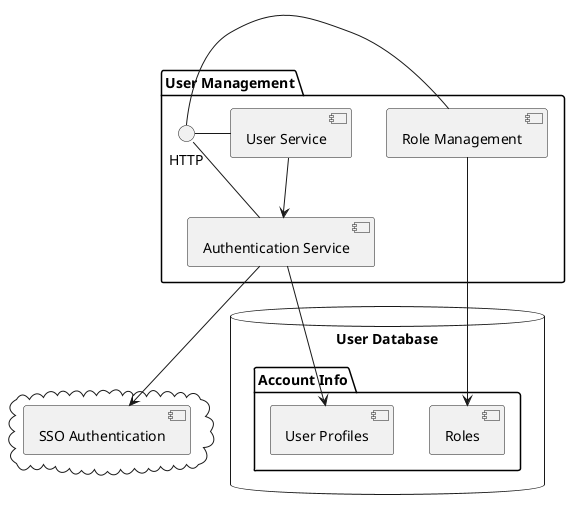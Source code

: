 @startuml
package "User Management" {
  HTTP - [User Service]
  HTTP - [Authentication Service]
  HTTP - [Role Management]
}

cloud {
  [SSO Authentication]
}

database "User Database" {
  folder "Account Info" {
    [User Profiles]
    [Roles]
  }
}

[User Service] --> [Authentication Service]
[Authentication Service] --> [SSO Authentication]
[Authentication Service] --> [User Profiles]
[Role Management] --> [Roles]
@enduml
